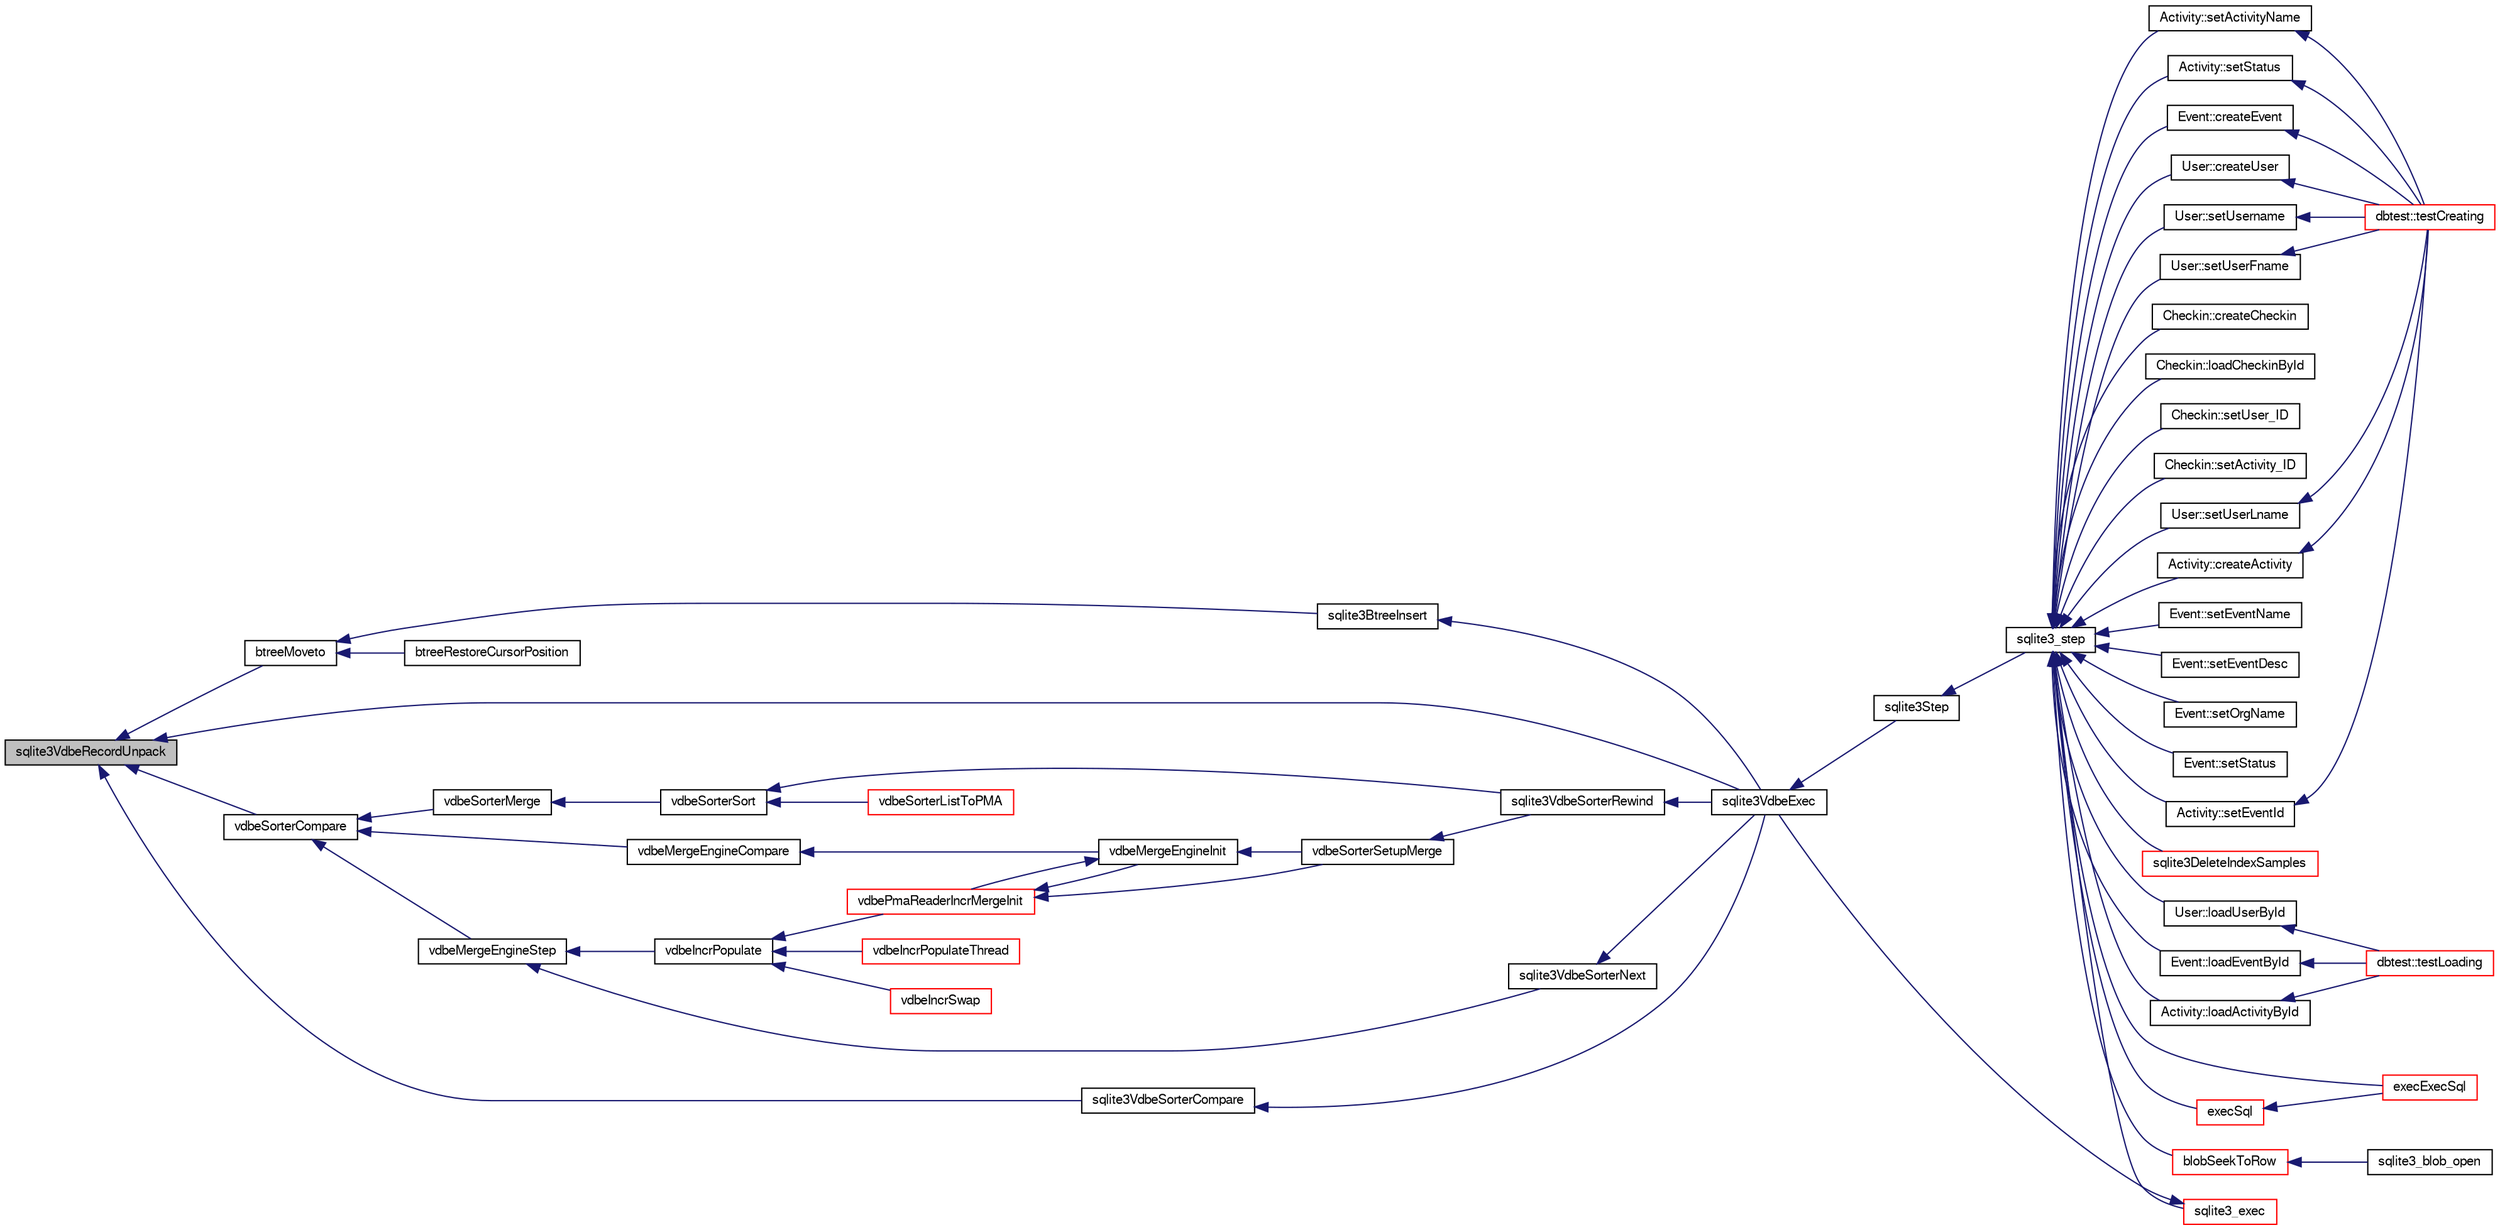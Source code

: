 digraph "sqlite3VdbeRecordUnpack"
{
  edge [fontname="FreeSans",fontsize="10",labelfontname="FreeSans",labelfontsize="10"];
  node [fontname="FreeSans",fontsize="10",shape=record];
  rankdir="LR";
  Node786416 [label="sqlite3VdbeRecordUnpack",height=0.2,width=0.4,color="black", fillcolor="grey75", style="filled", fontcolor="black"];
  Node786416 -> Node786417 [dir="back",color="midnightblue",fontsize="10",style="solid",fontname="FreeSans"];
  Node786417 [label="btreeMoveto",height=0.2,width=0.4,color="black", fillcolor="white", style="filled",URL="$sqlite3_8c.html#a13481d732f5bb516f599d16a428034c4"];
  Node786417 -> Node786418 [dir="back",color="midnightblue",fontsize="10",style="solid",fontname="FreeSans"];
  Node786418 [label="btreeRestoreCursorPosition",height=0.2,width=0.4,color="black", fillcolor="white", style="filled",URL="$sqlite3_8c.html#ac3fe093bc4fe5a20ac5d5cabf99e119a"];
  Node786417 -> Node786419 [dir="back",color="midnightblue",fontsize="10",style="solid",fontname="FreeSans"];
  Node786419 [label="sqlite3BtreeInsert",height=0.2,width=0.4,color="black", fillcolor="white", style="filled",URL="$sqlite3_8c.html#aa6c6b68ed28d38984e5fa329794d7f02"];
  Node786419 -> Node786420 [dir="back",color="midnightblue",fontsize="10",style="solid",fontname="FreeSans"];
  Node786420 [label="sqlite3VdbeExec",height=0.2,width=0.4,color="black", fillcolor="white", style="filled",URL="$sqlite3_8c.html#a8ce40a614bdc56719c4d642b1e4dfb21"];
  Node786420 -> Node786421 [dir="back",color="midnightblue",fontsize="10",style="solid",fontname="FreeSans"];
  Node786421 [label="sqlite3Step",height=0.2,width=0.4,color="black", fillcolor="white", style="filled",URL="$sqlite3_8c.html#a3f2872e873e2758a4beedad1d5113554"];
  Node786421 -> Node786422 [dir="back",color="midnightblue",fontsize="10",style="solid",fontname="FreeSans"];
  Node786422 [label="sqlite3_step",height=0.2,width=0.4,color="black", fillcolor="white", style="filled",URL="$sqlite3_8h.html#ac1e491ce36b7471eb28387f7d3c74334"];
  Node786422 -> Node786423 [dir="back",color="midnightblue",fontsize="10",style="solid",fontname="FreeSans"];
  Node786423 [label="Activity::createActivity",height=0.2,width=0.4,color="black", fillcolor="white", style="filled",URL="$classActivity.html#a813cc5e52c14ab49b39014c134e3425b"];
  Node786423 -> Node786424 [dir="back",color="midnightblue",fontsize="10",style="solid",fontname="FreeSans"];
  Node786424 [label="dbtest::testCreating",height=0.2,width=0.4,color="red", fillcolor="white", style="filled",URL="$classdbtest.html#a8193e88a7df657069c8a6bd09c8243b7"];
  Node786422 -> Node786426 [dir="back",color="midnightblue",fontsize="10",style="solid",fontname="FreeSans"];
  Node786426 [label="Activity::loadActivityById",height=0.2,width=0.4,color="black", fillcolor="white", style="filled",URL="$classActivity.html#abe4ffb4f08a47212ebf9013259d9e7fd"];
  Node786426 -> Node786427 [dir="back",color="midnightblue",fontsize="10",style="solid",fontname="FreeSans"];
  Node786427 [label="dbtest::testLoading",height=0.2,width=0.4,color="red", fillcolor="white", style="filled",URL="$classdbtest.html#a6f98d82a2c8e2b9040848763504ddae1"];
  Node786422 -> Node786428 [dir="back",color="midnightblue",fontsize="10",style="solid",fontname="FreeSans"];
  Node786428 [label="Activity::setEventId",height=0.2,width=0.4,color="black", fillcolor="white", style="filled",URL="$classActivity.html#adb1d0fd0d08f473e068f0a4086bfa9ca"];
  Node786428 -> Node786424 [dir="back",color="midnightblue",fontsize="10",style="solid",fontname="FreeSans"];
  Node786422 -> Node786429 [dir="back",color="midnightblue",fontsize="10",style="solid",fontname="FreeSans"];
  Node786429 [label="Activity::setActivityName",height=0.2,width=0.4,color="black", fillcolor="white", style="filled",URL="$classActivity.html#a62dc3737b33915a36086f9dd26d16a81"];
  Node786429 -> Node786424 [dir="back",color="midnightblue",fontsize="10",style="solid",fontname="FreeSans"];
  Node786422 -> Node786430 [dir="back",color="midnightblue",fontsize="10",style="solid",fontname="FreeSans"];
  Node786430 [label="Activity::setStatus",height=0.2,width=0.4,color="black", fillcolor="white", style="filled",URL="$classActivity.html#af618135a7738f4d2a7ee147a8ef912ea"];
  Node786430 -> Node786424 [dir="back",color="midnightblue",fontsize="10",style="solid",fontname="FreeSans"];
  Node786422 -> Node786431 [dir="back",color="midnightblue",fontsize="10",style="solid",fontname="FreeSans"];
  Node786431 [label="Checkin::createCheckin",height=0.2,width=0.4,color="black", fillcolor="white", style="filled",URL="$classCheckin.html#a4e40acdf7fff0e607f6de4f24f3a163c"];
  Node786422 -> Node786432 [dir="back",color="midnightblue",fontsize="10",style="solid",fontname="FreeSans"];
  Node786432 [label="Checkin::loadCheckinById",height=0.2,width=0.4,color="black", fillcolor="white", style="filled",URL="$classCheckin.html#a3461f70ea6c68475225f2a07f78a21e0"];
  Node786422 -> Node786433 [dir="back",color="midnightblue",fontsize="10",style="solid",fontname="FreeSans"];
  Node786433 [label="Checkin::setUser_ID",height=0.2,width=0.4,color="black", fillcolor="white", style="filled",URL="$classCheckin.html#a76ab640f4f912876dbebf183db5359c6"];
  Node786422 -> Node786434 [dir="back",color="midnightblue",fontsize="10",style="solid",fontname="FreeSans"];
  Node786434 [label="Checkin::setActivity_ID",height=0.2,width=0.4,color="black", fillcolor="white", style="filled",URL="$classCheckin.html#ab2ff3ec2604ec73a42af25874a00b232"];
  Node786422 -> Node786435 [dir="back",color="midnightblue",fontsize="10",style="solid",fontname="FreeSans"];
  Node786435 [label="Event::createEvent",height=0.2,width=0.4,color="black", fillcolor="white", style="filled",URL="$classEvent.html#a77adb9f4a46ffb32c2d931f0691f5903"];
  Node786435 -> Node786424 [dir="back",color="midnightblue",fontsize="10",style="solid",fontname="FreeSans"];
  Node786422 -> Node786436 [dir="back",color="midnightblue",fontsize="10",style="solid",fontname="FreeSans"];
  Node786436 [label="Event::loadEventById",height=0.2,width=0.4,color="black", fillcolor="white", style="filled",URL="$classEvent.html#afa66cea33f722dbeecb69cc98fdea055"];
  Node786436 -> Node786427 [dir="back",color="midnightblue",fontsize="10",style="solid",fontname="FreeSans"];
  Node786422 -> Node786437 [dir="back",color="midnightblue",fontsize="10",style="solid",fontname="FreeSans"];
  Node786437 [label="Event::setEventName",height=0.2,width=0.4,color="black", fillcolor="white", style="filled",URL="$classEvent.html#a10596b6ca077df05184e30d62b08729d"];
  Node786422 -> Node786438 [dir="back",color="midnightblue",fontsize="10",style="solid",fontname="FreeSans"];
  Node786438 [label="Event::setEventDesc",height=0.2,width=0.4,color="black", fillcolor="white", style="filled",URL="$classEvent.html#ae36b8377dcae792f1c5c4726024c981b"];
  Node786422 -> Node786439 [dir="back",color="midnightblue",fontsize="10",style="solid",fontname="FreeSans"];
  Node786439 [label="Event::setOrgName",height=0.2,width=0.4,color="black", fillcolor="white", style="filled",URL="$classEvent.html#a19aac0f776bd764563a54977656cf680"];
  Node786422 -> Node786440 [dir="back",color="midnightblue",fontsize="10",style="solid",fontname="FreeSans"];
  Node786440 [label="Event::setStatus",height=0.2,width=0.4,color="black", fillcolor="white", style="filled",URL="$classEvent.html#ab0a6b9285af0f4172eb841e2b80f8972"];
  Node786422 -> Node786441 [dir="back",color="midnightblue",fontsize="10",style="solid",fontname="FreeSans"];
  Node786441 [label="blobSeekToRow",height=0.2,width=0.4,color="red", fillcolor="white", style="filled",URL="$sqlite3_8c.html#afff57e13332b98c8a44a7cebe38962ab"];
  Node786441 -> Node786442 [dir="back",color="midnightblue",fontsize="10",style="solid",fontname="FreeSans"];
  Node786442 [label="sqlite3_blob_open",height=0.2,width=0.4,color="black", fillcolor="white", style="filled",URL="$sqlite3_8h.html#adb8ad839a5bdd62a43785132bc7dd518"];
  Node786422 -> Node786444 [dir="back",color="midnightblue",fontsize="10",style="solid",fontname="FreeSans"];
  Node786444 [label="sqlite3DeleteIndexSamples",height=0.2,width=0.4,color="red", fillcolor="white", style="filled",URL="$sqlite3_8c.html#aaeda0302fbf61397ec009f65bed047ef"];
  Node786422 -> Node786613 [dir="back",color="midnightblue",fontsize="10",style="solid",fontname="FreeSans"];
  Node786613 [label="sqlite3_exec",height=0.2,width=0.4,color="red", fillcolor="white", style="filled",URL="$sqlite3_8h.html#a97487ec8150e0bcc8fa392ab8f0e24db"];
  Node786613 -> Node786420 [dir="back",color="midnightblue",fontsize="10",style="solid",fontname="FreeSans"];
  Node786422 -> Node786604 [dir="back",color="midnightblue",fontsize="10",style="solid",fontname="FreeSans"];
  Node786604 [label="execSql",height=0.2,width=0.4,color="red", fillcolor="white", style="filled",URL="$sqlite3_8c.html#a7d16651b98a110662f4c265eff0246cb"];
  Node786604 -> Node786605 [dir="back",color="midnightblue",fontsize="10",style="solid",fontname="FreeSans"];
  Node786605 [label="execExecSql",height=0.2,width=0.4,color="red", fillcolor="white", style="filled",URL="$sqlite3_8c.html#ac1be09a6c047f21133d16378d301e0d4"];
  Node786422 -> Node786605 [dir="back",color="midnightblue",fontsize="10",style="solid",fontname="FreeSans"];
  Node786422 -> Node786607 [dir="back",color="midnightblue",fontsize="10",style="solid",fontname="FreeSans"];
  Node786607 [label="User::createUser",height=0.2,width=0.4,color="black", fillcolor="white", style="filled",URL="$classUser.html#a22ed673939e8cc0a136130b809bba513"];
  Node786607 -> Node786424 [dir="back",color="midnightblue",fontsize="10",style="solid",fontname="FreeSans"];
  Node786422 -> Node786608 [dir="back",color="midnightblue",fontsize="10",style="solid",fontname="FreeSans"];
  Node786608 [label="User::loadUserById",height=0.2,width=0.4,color="black", fillcolor="white", style="filled",URL="$classUser.html#a863377665b7fb83c5547dcf9727f5092"];
  Node786608 -> Node786427 [dir="back",color="midnightblue",fontsize="10",style="solid",fontname="FreeSans"];
  Node786422 -> Node786609 [dir="back",color="midnightblue",fontsize="10",style="solid",fontname="FreeSans"];
  Node786609 [label="User::setUsername",height=0.2,width=0.4,color="black", fillcolor="white", style="filled",URL="$classUser.html#aa0497022a136cb78de785b0a39ae60b1"];
  Node786609 -> Node786424 [dir="back",color="midnightblue",fontsize="10",style="solid",fontname="FreeSans"];
  Node786422 -> Node786610 [dir="back",color="midnightblue",fontsize="10",style="solid",fontname="FreeSans"];
  Node786610 [label="User::setUserFname",height=0.2,width=0.4,color="black", fillcolor="white", style="filled",URL="$classUser.html#a72657eb55cd0ca437b4841a43f19912f"];
  Node786610 -> Node786424 [dir="back",color="midnightblue",fontsize="10",style="solid",fontname="FreeSans"];
  Node786422 -> Node786611 [dir="back",color="midnightblue",fontsize="10",style="solid",fontname="FreeSans"];
  Node786611 [label="User::setUserLname",height=0.2,width=0.4,color="black", fillcolor="white", style="filled",URL="$classUser.html#aa25973387e5afe1aa6f60dd6545e33b5"];
  Node786611 -> Node786424 [dir="back",color="midnightblue",fontsize="10",style="solid",fontname="FreeSans"];
  Node786416 -> Node786420 [dir="back",color="midnightblue",fontsize="10",style="solid",fontname="FreeSans"];
  Node786416 -> Node786681 [dir="back",color="midnightblue",fontsize="10",style="solid",fontname="FreeSans"];
  Node786681 [label="vdbeSorterCompare",height=0.2,width=0.4,color="black", fillcolor="white", style="filled",URL="$sqlite3_8c.html#a26a68c900e02f2594095fbb9847bcfcb"];
  Node786681 -> Node786682 [dir="back",color="midnightblue",fontsize="10",style="solid",fontname="FreeSans"];
  Node786682 [label="vdbeSorterMerge",height=0.2,width=0.4,color="black", fillcolor="white", style="filled",URL="$sqlite3_8c.html#aaa5703afbca87873591cd9aaf20c07c1"];
  Node786682 -> Node786683 [dir="back",color="midnightblue",fontsize="10",style="solid",fontname="FreeSans"];
  Node786683 [label="vdbeSorterSort",height=0.2,width=0.4,color="black", fillcolor="white", style="filled",URL="$sqlite3_8c.html#a37472d80f20a7dec4ce84ad277d3341c"];
  Node786683 -> Node786684 [dir="back",color="midnightblue",fontsize="10",style="solid",fontname="FreeSans"];
  Node786684 [label="vdbeSorterListToPMA",height=0.2,width=0.4,color="red", fillcolor="white", style="filled",URL="$sqlite3_8c.html#af6e1d043f93889ac86724fc534814300"];
  Node786683 -> Node786688 [dir="back",color="midnightblue",fontsize="10",style="solid",fontname="FreeSans"];
  Node786688 [label="sqlite3VdbeSorterRewind",height=0.2,width=0.4,color="black", fillcolor="white", style="filled",URL="$sqlite3_8c.html#a31677d178ebf96ee6034a05660e1f4bf"];
  Node786688 -> Node786420 [dir="back",color="midnightblue",fontsize="10",style="solid",fontname="FreeSans"];
  Node786681 -> Node786689 [dir="back",color="midnightblue",fontsize="10",style="solid",fontname="FreeSans"];
  Node786689 [label="vdbeMergeEngineStep",height=0.2,width=0.4,color="black", fillcolor="white", style="filled",URL="$sqlite3_8c.html#a36af2b5bd30bb2d097a185ce7b349aed"];
  Node786689 -> Node786690 [dir="back",color="midnightblue",fontsize="10",style="solid",fontname="FreeSans"];
  Node786690 [label="vdbeIncrPopulate",height=0.2,width=0.4,color="black", fillcolor="white", style="filled",URL="$sqlite3_8c.html#a157a9f79260999f8f5f336d246f7b1bd"];
  Node786690 -> Node786691 [dir="back",color="midnightblue",fontsize="10",style="solid",fontname="FreeSans"];
  Node786691 [label="vdbeIncrPopulateThread",height=0.2,width=0.4,color="red", fillcolor="white", style="filled",URL="$sqlite3_8c.html#ae7c977e9bc712052464f45c67e95847b"];
  Node786690 -> Node786693 [dir="back",color="midnightblue",fontsize="10",style="solid",fontname="FreeSans"];
  Node786693 [label="vdbeIncrSwap",height=0.2,width=0.4,color="red", fillcolor="white", style="filled",URL="$sqlite3_8c.html#a8f7f6718c318c3268d28964e2b983225"];
  Node786690 -> Node786700 [dir="back",color="midnightblue",fontsize="10",style="solid",fontname="FreeSans"];
  Node786700 [label="vdbePmaReaderIncrMergeInit",height=0.2,width=0.4,color="red", fillcolor="white", style="filled",URL="$sqlite3_8c.html#a8174970251c49119bb287029eb1d3aed"];
  Node786700 -> Node786699 [dir="back",color="midnightblue",fontsize="10",style="solid",fontname="FreeSans"];
  Node786699 [label="vdbeMergeEngineInit",height=0.2,width=0.4,color="black", fillcolor="white", style="filled",URL="$sqlite3_8c.html#aa3c8bfc9bbc60c4bc1402369750c8c1f"];
  Node786699 -> Node786700 [dir="back",color="midnightblue",fontsize="10",style="solid",fontname="FreeSans"];
  Node786699 -> Node786698 [dir="back",color="midnightblue",fontsize="10",style="solid",fontname="FreeSans"];
  Node786698 [label="vdbeSorterSetupMerge",height=0.2,width=0.4,color="black", fillcolor="white", style="filled",URL="$sqlite3_8c.html#a82088507aafeedcc04af031f7ea0bbd8"];
  Node786698 -> Node786688 [dir="back",color="midnightblue",fontsize="10",style="solid",fontname="FreeSans"];
  Node786700 -> Node786698 [dir="back",color="midnightblue",fontsize="10",style="solid",fontname="FreeSans"];
  Node786689 -> Node786703 [dir="back",color="midnightblue",fontsize="10",style="solid",fontname="FreeSans"];
  Node786703 [label="sqlite3VdbeSorterNext",height=0.2,width=0.4,color="black", fillcolor="white", style="filled",URL="$sqlite3_8c.html#a2c124733226f09f5b5ac860635be7850"];
  Node786703 -> Node786420 [dir="back",color="midnightblue",fontsize="10",style="solid",fontname="FreeSans"];
  Node786681 -> Node786704 [dir="back",color="midnightblue",fontsize="10",style="solid",fontname="FreeSans"];
  Node786704 [label="vdbeMergeEngineCompare",height=0.2,width=0.4,color="black", fillcolor="white", style="filled",URL="$sqlite3_8c.html#a828af0ac9092cfce3a40e78e66dd0039"];
  Node786704 -> Node786699 [dir="back",color="midnightblue",fontsize="10",style="solid",fontname="FreeSans"];
  Node786416 -> Node786705 [dir="back",color="midnightblue",fontsize="10",style="solid",fontname="FreeSans"];
  Node786705 [label="sqlite3VdbeSorterCompare",height=0.2,width=0.4,color="black", fillcolor="white", style="filled",URL="$sqlite3_8c.html#a6e73d18bbcc57eb7069169ef7122686c"];
  Node786705 -> Node786420 [dir="back",color="midnightblue",fontsize="10",style="solid",fontname="FreeSans"];
}
